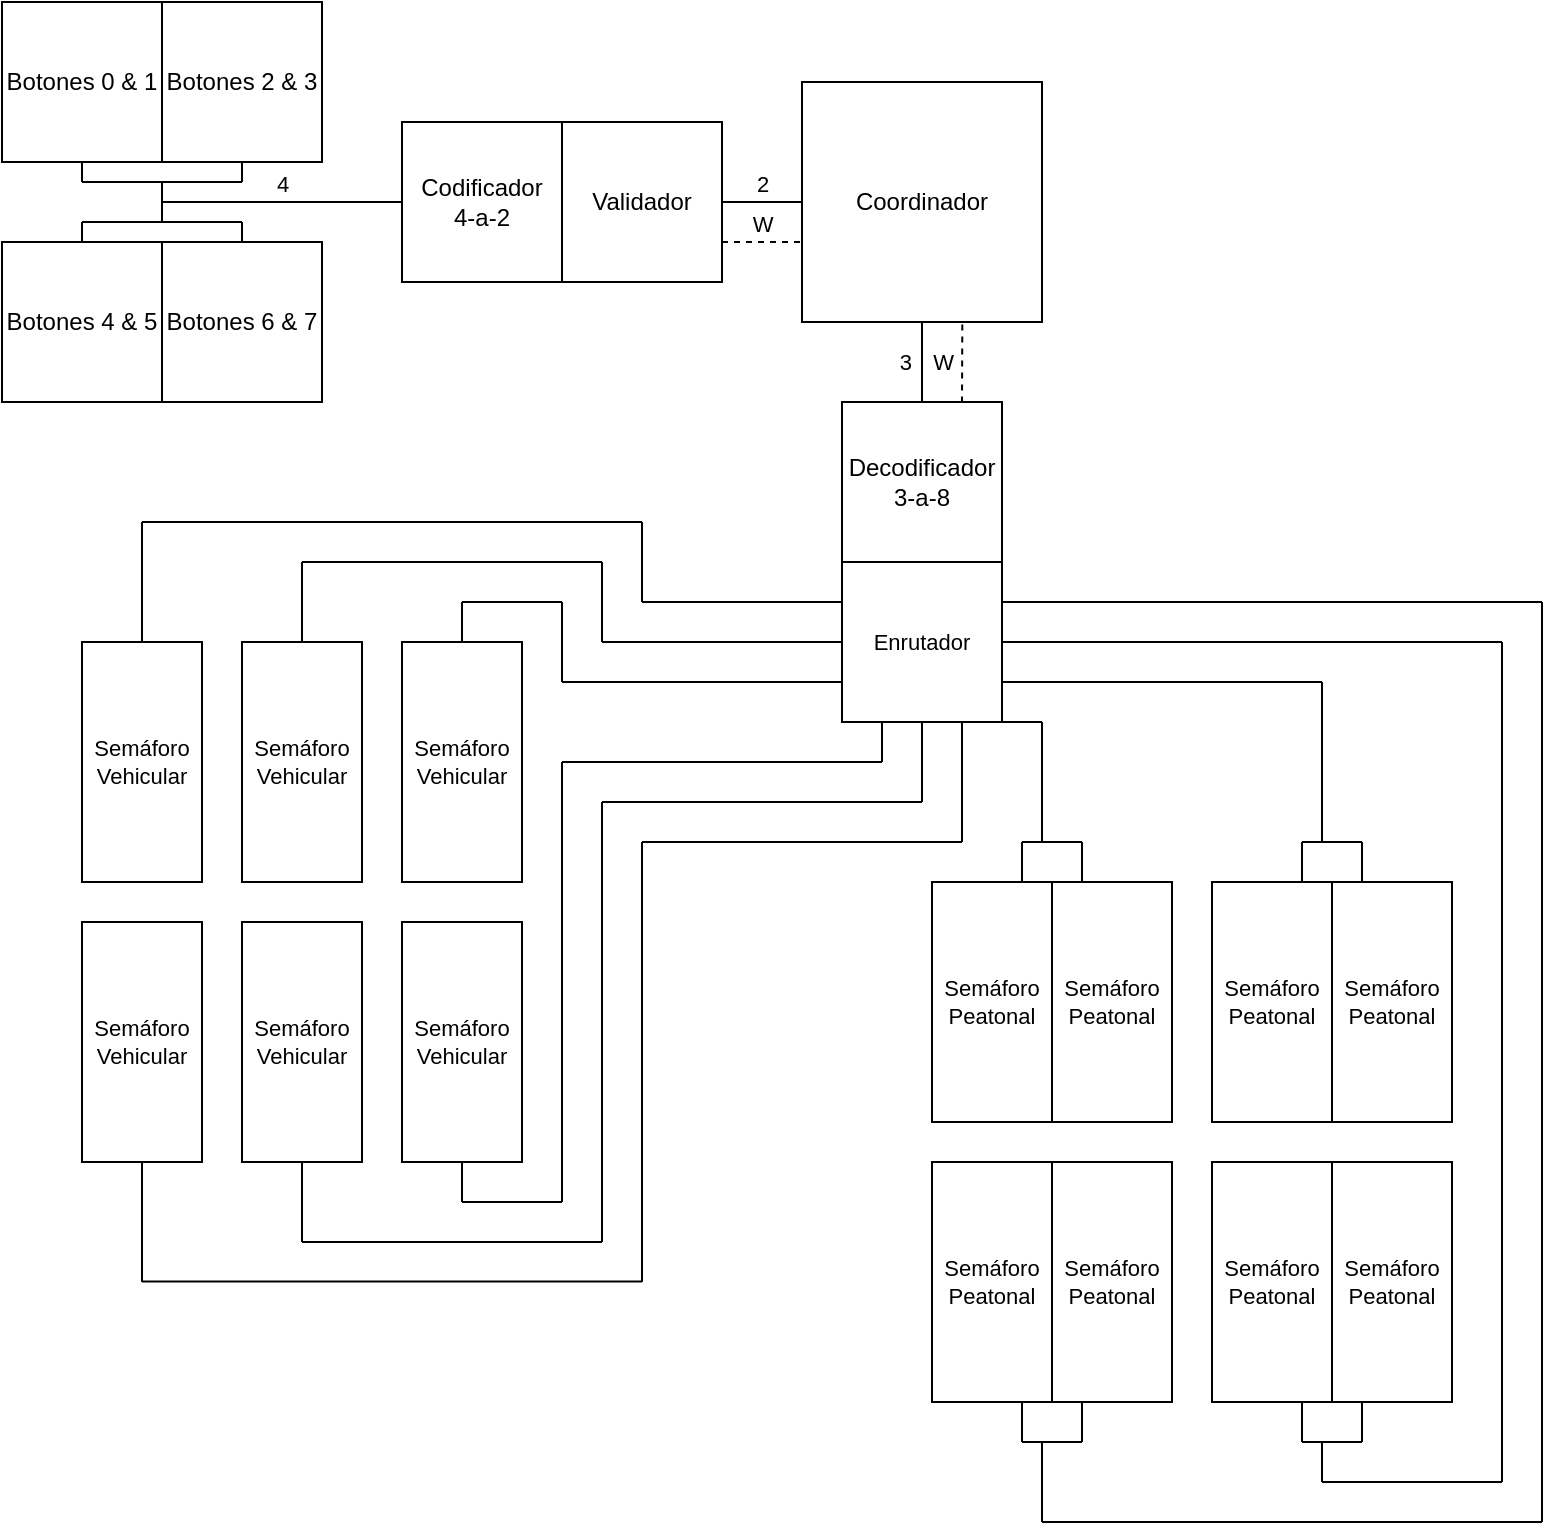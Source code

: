 <mxfile version="17.4.2" type="device" pages="2"><diagram id="WTFn31KKH-crRLK_lEG5" name="Sistema"><mxGraphModel dx="1102" dy="905" grid="1" gridSize="10" guides="1" tooltips="1" connect="1" arrows="1" fold="1" page="1" pageScale="1" pageWidth="1169" pageHeight="827" math="0" shadow="0"><root><mxCell id="0"/><mxCell id="1" parent="0"/><mxCell id="8PBOCJxvT_-F2D38ToNz-2" value="Botones 0 &amp;amp; 1" style="whiteSpace=wrap;html=1;aspect=fixed;strokeColor=#000000;" parent="1" vertex="1"><mxGeometry x="199" y="33" width="80" height="80" as="geometry"/></mxCell><mxCell id="8PBOCJxvT_-F2D38ToNz-3" value="Botones&amp;nbsp;2 &amp;amp; 3" style="whiteSpace=wrap;html=1;aspect=fixed;strokeColor=#000000;" parent="1" vertex="1"><mxGeometry x="279" y="33" width="80" height="80" as="geometry"/></mxCell><mxCell id="8PBOCJxvT_-F2D38ToNz-4" value="Botones&amp;nbsp;4 &amp;amp; 5" style="whiteSpace=wrap;html=1;aspect=fixed;strokeColor=#000000;" parent="1" vertex="1"><mxGeometry x="199" y="153" width="80" height="80" as="geometry"/></mxCell><mxCell id="8PBOCJxvT_-F2D38ToNz-5" value="Botones&amp;nbsp;6 &amp;amp; 7" style="whiteSpace=wrap;html=1;aspect=fixed;strokeColor=#000000;" parent="1" vertex="1"><mxGeometry x="279" y="153" width="80" height="80" as="geometry"/></mxCell><mxCell id="8PBOCJxvT_-F2D38ToNz-6" value="" style="endArrow=none;html=1;rounded=0;entryX=0.5;entryY=1;entryDx=0;entryDy=0;strokeColor=#000000;" parent="1" target="8PBOCJxvT_-F2D38ToNz-2" edge="1"><mxGeometry width="50" height="50" relative="1" as="geometry"><mxPoint x="239" y="123" as="sourcePoint"/><mxPoint x="169" y="113" as="targetPoint"/></mxGeometry></mxCell><mxCell id="8PBOCJxvT_-F2D38ToNz-7" value="" style="endArrow=none;html=1;rounded=0;entryX=0.5;entryY=1;entryDx=0;entryDy=0;strokeColor=#000000;" parent="1" target="8PBOCJxvT_-F2D38ToNz-3" edge="1"><mxGeometry width="50" height="50" relative="1" as="geometry"><mxPoint x="319" y="123" as="sourcePoint"/><mxPoint x="318.71" y="123" as="targetPoint"/></mxGeometry></mxCell><mxCell id="8PBOCJxvT_-F2D38ToNz-8" value="" style="endArrow=none;html=1;rounded=0;exitX=0.5;exitY=0;exitDx=0;exitDy=0;strokeColor=#000000;" parent="1" source="8PBOCJxvT_-F2D38ToNz-4" edge="1"><mxGeometry width="50" height="50" relative="1" as="geometry"><mxPoint x="259" y="143" as="sourcePoint"/><mxPoint x="239" y="143" as="targetPoint"/></mxGeometry></mxCell><mxCell id="8PBOCJxvT_-F2D38ToNz-9" value="" style="endArrow=none;html=1;rounded=0;exitX=0.5;exitY=0;exitDx=0;exitDy=0;strokeColor=#000000;" parent="1" source="8PBOCJxvT_-F2D38ToNz-5" edge="1"><mxGeometry width="50" height="50" relative="1" as="geometry"><mxPoint x="269" y="153" as="sourcePoint"/><mxPoint x="319" y="143" as="targetPoint"/></mxGeometry></mxCell><mxCell id="8PBOCJxvT_-F2D38ToNz-11" value="4" style="endArrow=none;html=1;rounded=0;verticalAlign=bottom;entryX=0;entryY=0.5;entryDx=0;entryDy=0;strokeColor=#000000;" parent="1" target="8PBOCJxvT_-F2D38ToNz-20" edge="1"><mxGeometry width="50" height="50" relative="1" as="geometry"><mxPoint x="279" y="133" as="sourcePoint"/><mxPoint x="429" y="133" as="targetPoint"/></mxGeometry></mxCell><mxCell id="8PBOCJxvT_-F2D38ToNz-12" value="Validador" style="whiteSpace=wrap;html=1;aspect=fixed;strokeColor=#000000;" parent="1" vertex="1"><mxGeometry x="479" y="93" width="80" height="80" as="geometry"/></mxCell><mxCell id="8PBOCJxvT_-F2D38ToNz-14" value="Coordinador" style="whiteSpace=wrap;html=1;aspect=fixed;strokeColor=#000000;" parent="1" vertex="1"><mxGeometry x="599" y="73" width="120" height="120" as="geometry"/></mxCell><mxCell id="8PBOCJxvT_-F2D38ToNz-16" value="2" style="endArrow=none;html=1;rounded=0;exitX=1;exitY=0.5;exitDx=0;exitDy=0;verticalAlign=bottom;entryX=0;entryY=0.5;entryDx=0;entryDy=0;strokeColor=#000000;" parent="1" source="8PBOCJxvT_-F2D38ToNz-12" target="8PBOCJxvT_-F2D38ToNz-14" edge="1"><mxGeometry width="50" height="50" relative="1" as="geometry"><mxPoint x="539" y="133" as="sourcePoint"/><mxPoint x="599" y="153" as="targetPoint"/></mxGeometry></mxCell><mxCell id="8PBOCJxvT_-F2D38ToNz-20" value="&lt;span style=&quot;font-family: &amp;#34;helvetica&amp;#34; ; font-size: 12px ; font-style: normal ; font-weight: 400 ; letter-spacing: normal ; text-align: center ; text-indent: 0px ; text-transform: none ; word-spacing: 0px ; display: inline ; float: none&quot;&gt;&lt;font color=&quot;#000000&quot;&gt;Codificador&lt;br&gt;4-a-2&lt;/font&gt;&lt;/span&gt;" style="whiteSpace=wrap;html=1;aspect=fixed;fontColor=#FFFFFF;strokeColor=#000000;" parent="1" vertex="1"><mxGeometry x="399" y="93" width="80" height="80" as="geometry"/></mxCell><mxCell id="8PBOCJxvT_-F2D38ToNz-21" value="" style="endArrow=none;html=1;rounded=0;strokeColor=#000000;" parent="1" edge="1"><mxGeometry width="50" height="50" relative="1" as="geometry"><mxPoint x="239" y="123" as="sourcePoint"/><mxPoint x="279" y="123" as="targetPoint"/></mxGeometry></mxCell><mxCell id="8PBOCJxvT_-F2D38ToNz-22" value="" style="endArrow=none;html=1;rounded=0;strokeColor=#000000;" parent="1" edge="1"><mxGeometry width="50" height="50" relative="1" as="geometry"><mxPoint x="239" y="143" as="sourcePoint"/><mxPoint x="279" y="143" as="targetPoint"/></mxGeometry></mxCell><mxCell id="8PBOCJxvT_-F2D38ToNz-23" value="" style="endArrow=none;html=1;rounded=0;strokeColor=#000000;" parent="1" edge="1"><mxGeometry width="50" height="50" relative="1" as="geometry"><mxPoint x="279" y="123" as="sourcePoint"/><mxPoint x="319" y="123" as="targetPoint"/></mxGeometry></mxCell><mxCell id="8PBOCJxvT_-F2D38ToNz-24" value="" style="endArrow=none;html=1;rounded=0;strokeColor=#000000;" parent="1" edge="1"><mxGeometry width="50" height="50" relative="1" as="geometry"><mxPoint x="279" y="143" as="sourcePoint"/><mxPoint x="319" y="143" as="targetPoint"/></mxGeometry></mxCell><mxCell id="8PBOCJxvT_-F2D38ToNz-25" value="" style="endArrow=none;html=1;rounded=0;strokeColor=#000000;" parent="1" edge="1"><mxGeometry width="50" height="50" relative="1" as="geometry"><mxPoint x="279" y="143" as="sourcePoint"/><mxPoint x="279" y="123" as="targetPoint"/></mxGeometry></mxCell><mxCell id="8PBOCJxvT_-F2D38ToNz-26" value="Decodificador 3x8" style="whiteSpace=wrap;html=1;aspect=fixed;strokeColor=#000000;" parent="1" vertex="1"><mxGeometry x="619" y="233" width="80" height="80" as="geometry"/></mxCell><mxCell id="8PBOCJxvT_-F2D38ToNz-28" value="3" style="endArrow=none;html=1;rounded=0;exitX=0.5;exitY=0;exitDx=0;exitDy=0;verticalAlign=middle;entryX=0.5;entryY=1;entryDx=0;entryDy=0;labelPosition=left;verticalLabelPosition=middle;align=right;horizontal=1;spacingRight=4;strokeColor=#000000;" parent="1" source="8PBOCJxvT_-F2D38ToNz-26" target="8PBOCJxvT_-F2D38ToNz-14" edge="1"><mxGeometry width="50" height="50" relative="1" as="geometry"><mxPoint x="619" y="253.04" as="sourcePoint"/><mxPoint x="699" y="253.04" as="targetPoint"/></mxGeometry></mxCell><mxCell id="8PBOCJxvT_-F2D38ToNz-31" value="W" style="endArrow=none;dashed=1;html=1;rounded=0;exitX=1;exitY=0.75;exitDx=0;exitDy=0;entryX=0;entryY=0.667;entryDx=0;entryDy=0;entryPerimeter=0;verticalAlign=bottom;strokeColor=#000000;" parent="1" source="8PBOCJxvT_-F2D38ToNz-12" target="8PBOCJxvT_-F2D38ToNz-14" edge="1"><mxGeometry width="50" height="50" relative="1" as="geometry"><mxPoint x="569" y="163" as="sourcePoint"/><mxPoint x="589" y="163" as="targetPoint"/></mxGeometry></mxCell><mxCell id="8PBOCJxvT_-F2D38ToNz-39" value="W" style="endArrow=none;dashed=1;html=1;rounded=0;fontSize=11;entryX=0.75;entryY=0;entryDx=0;entryDy=0;exitX=0.668;exitY=1.01;exitDx=0;exitDy=0;exitPerimeter=0;labelPosition=left;verticalLabelPosition=middle;align=right;verticalAlign=middle;spacingRight=3;spacingBottom=1;strokeColor=#000000;" parent="1" source="8PBOCJxvT_-F2D38ToNz-14" target="8PBOCJxvT_-F2D38ToNz-26" edge="1"><mxGeometry width="50" height="50" relative="1" as="geometry"><mxPoint x="679" y="203" as="sourcePoint"/><mxPoint x="479" y="183" as="targetPoint"/></mxGeometry></mxCell><mxCell id="8PBOCJxvT_-F2D38ToNz-40" value="Enrutador" style="whiteSpace=wrap;html=1;aspect=fixed;fontSize=11;strokeColor=#000000;" parent="1" vertex="1"><mxGeometry x="619" y="313" width="80" height="80" as="geometry"/></mxCell><mxCell id="8PBOCJxvT_-F2D38ToNz-42" value="Semáforo Peatonal" style="rounded=0;whiteSpace=wrap;html=1;fontSize=11;rotation=90;horizontal=0;strokeColor=#000000;" parent="1" vertex="1"><mxGeometry x="774" y="643" width="120" height="60" as="geometry"/></mxCell><mxCell id="8PBOCJxvT_-F2D38ToNz-57" value="Semáforo Vehicular" style="rounded=0;whiteSpace=wrap;html=1;fontSize=11;rotation=90;horizontal=0;strokeColor=#000000;" parent="1" vertex="1"><mxGeometry x="369" y="523" width="120" height="60" as="geometry"/></mxCell><mxCell id="8PBOCJxvT_-F2D38ToNz-58" value="Semáforo Peatonal" style="rounded=0;whiteSpace=wrap;html=1;fontSize=11;rotation=90;horizontal=0;strokeColor=#000000;" parent="1" vertex="1"><mxGeometry x="834" y="643" width="120" height="60" as="geometry"/></mxCell><mxCell id="8PBOCJxvT_-F2D38ToNz-59" value="Semáforo Peatonal" style="rounded=0;whiteSpace=wrap;html=1;fontSize=11;rotation=90;horizontal=0;strokeColor=#000000;" parent="1" vertex="1"><mxGeometry x="694" y="503" width="120" height="60" as="geometry"/></mxCell><mxCell id="8PBOCJxvT_-F2D38ToNz-60" value="Semáforo Peatonal" style="rounded=0;whiteSpace=wrap;html=1;fontSize=11;rotation=90;horizontal=0;strokeColor=#000000;" parent="1" vertex="1"><mxGeometry x="634" y="503" width="120" height="60" as="geometry"/></mxCell><mxCell id="8PBOCJxvT_-F2D38ToNz-61" value="Semáforo Peatonal" style="rounded=0;whiteSpace=wrap;html=1;fontSize=11;rotation=90;horizontal=0;strokeColor=#000000;" parent="1" vertex="1"><mxGeometry x="774" y="503" width="120" height="60" as="geometry"/></mxCell><mxCell id="8PBOCJxvT_-F2D38ToNz-62" value="Semáforo Peatonal" style="rounded=0;whiteSpace=wrap;html=1;fontSize=11;rotation=90;horizontal=0;strokeColor=#000000;" parent="1" vertex="1"><mxGeometry x="834" y="503" width="120" height="60" as="geometry"/></mxCell><mxCell id="8PBOCJxvT_-F2D38ToNz-63" value="Semáforo Peatonal" style="rounded=0;whiteSpace=wrap;html=1;fontSize=11;rotation=90;horizontal=0;strokeColor=#000000;" parent="1" vertex="1"><mxGeometry x="694" y="643" width="120" height="60" as="geometry"/></mxCell><mxCell id="8PBOCJxvT_-F2D38ToNz-64" value="Semáforo Peatonal" style="rounded=0;whiteSpace=wrap;html=1;fontSize=11;rotation=90;horizontal=0;strokeColor=#000000;" parent="1" vertex="1"><mxGeometry x="634" y="643" width="120" height="60" as="geometry"/></mxCell><mxCell id="8PBOCJxvT_-F2D38ToNz-65" value="Semáforo Vehicular" style="rounded=0;whiteSpace=wrap;html=1;fontSize=11;rotation=90;horizontal=0;strokeColor=#000000;" parent="1" vertex="1"><mxGeometry x="289" y="523" width="120" height="60" as="geometry"/></mxCell><mxCell id="8PBOCJxvT_-F2D38ToNz-66" value="Semáforo Vehicular" style="rounded=0;whiteSpace=wrap;html=1;fontSize=11;rotation=90;horizontal=0;strokeColor=#000000;" parent="1" vertex="1"><mxGeometry x="209" y="523" width="120" height="60" as="geometry"/></mxCell><mxCell id="8PBOCJxvT_-F2D38ToNz-67" value="Semáforo Vehicular" style="rounded=0;whiteSpace=wrap;html=1;fontSize=11;rotation=90;horizontal=0;strokeColor=#000000;" parent="1" vertex="1"><mxGeometry x="369" y="383" width="120" height="60" as="geometry"/></mxCell><mxCell id="8PBOCJxvT_-F2D38ToNz-68" value="Semáforo Vehicular" style="rounded=0;whiteSpace=wrap;html=1;fontSize=11;rotation=90;horizontal=0;strokeColor=#000000;" parent="1" vertex="1"><mxGeometry x="289" y="383" width="120" height="60" as="geometry"/></mxCell><mxCell id="8PBOCJxvT_-F2D38ToNz-69" value="Semáforo Vehicular" style="rounded=0;whiteSpace=wrap;html=1;fontSize=11;rotation=90;horizontal=0;strokeColor=#000000;" parent="1" vertex="1"><mxGeometry x="209" y="383" width="120" height="60" as="geometry"/></mxCell><mxCell id="8PBOCJxvT_-F2D38ToNz-71" value="" style="endArrow=none;html=1;rounded=0;fontSize=11;exitX=1;exitY=0.25;exitDx=0;exitDy=0;strokeColor=#000000;" parent="1" source="8PBOCJxvT_-F2D38ToNz-40" edge="1"><mxGeometry width="50" height="50" relative="1" as="geometry"><mxPoint x="599" y="453" as="sourcePoint"/><mxPoint x="969" y="333" as="targetPoint"/></mxGeometry></mxCell><mxCell id="8PBOCJxvT_-F2D38ToNz-72" value="" style="endArrow=none;html=1;rounded=0;fontSize=11;exitX=1;exitY=0.5;exitDx=0;exitDy=0;strokeColor=#000000;" parent="1" source="8PBOCJxvT_-F2D38ToNz-40" edge="1"><mxGeometry width="50" height="50" relative="1" as="geometry"><mxPoint x="709" y="343" as="sourcePoint"/><mxPoint x="949" y="353" as="targetPoint"/></mxGeometry></mxCell><mxCell id="8PBOCJxvT_-F2D38ToNz-73" value="" style="endArrow=none;html=1;rounded=0;fontSize=11;exitX=1;exitY=0.75;exitDx=0;exitDy=0;strokeColor=#000000;" parent="1" source="8PBOCJxvT_-F2D38ToNz-40" edge="1"><mxGeometry width="50" height="50" relative="1" as="geometry"><mxPoint x="719" y="373" as="sourcePoint"/><mxPoint x="859" y="373" as="targetPoint"/></mxGeometry></mxCell><mxCell id="8PBOCJxvT_-F2D38ToNz-74" value="" style="endArrow=none;html=1;rounded=0;fontSize=11;exitX=1;exitY=1;exitDx=0;exitDy=0;strokeColor=#000000;" parent="1" source="8PBOCJxvT_-F2D38ToNz-40" edge="1"><mxGeometry width="50" height="50" relative="1" as="geometry"><mxPoint x="706" y="393" as="sourcePoint"/><mxPoint x="719" y="393" as="targetPoint"/></mxGeometry></mxCell><mxCell id="8PBOCJxvT_-F2D38ToNz-75" value="" style="endArrow=none;html=1;rounded=0;fontSize=11;strokeColor=#000000;" parent="1" edge="1"><mxGeometry width="50" height="50" relative="1" as="geometry"><mxPoint x="719" y="453" as="sourcePoint"/><mxPoint x="719" y="393" as="targetPoint"/></mxGeometry></mxCell><mxCell id="8PBOCJxvT_-F2D38ToNz-77" value="" style="endArrow=none;html=1;rounded=0;fontSize=11;exitX=0;exitY=0.25;exitDx=0;exitDy=0;strokeColor=#000000;" parent="1" source="8PBOCJxvT_-F2D38ToNz-60" edge="1"><mxGeometry width="50" height="50" relative="1" as="geometry"><mxPoint x="709" y="493" as="sourcePoint"/><mxPoint x="709" y="453" as="targetPoint"/></mxGeometry></mxCell><mxCell id="8PBOCJxvT_-F2D38ToNz-78" value="" style="endArrow=none;html=1;rounded=0;fontSize=11;strokeColor=#000000;" parent="1" edge="1"><mxGeometry width="50" height="50" relative="1" as="geometry"><mxPoint x="719" y="453" as="sourcePoint"/><mxPoint x="709" y="453" as="targetPoint"/></mxGeometry></mxCell><mxCell id="8PBOCJxvT_-F2D38ToNz-79" value="" style="endArrow=none;html=1;rounded=0;fontSize=11;strokeColor=#000000;" parent="1" edge="1"><mxGeometry width="50" height="50" relative="1" as="geometry"><mxPoint x="719" y="453" as="sourcePoint"/><mxPoint x="739" y="453" as="targetPoint"/></mxGeometry></mxCell><mxCell id="8PBOCJxvT_-F2D38ToNz-80" value="" style="endArrow=none;html=1;rounded=0;fontSize=11;exitX=0;exitY=0.75;exitDx=0;exitDy=0;strokeColor=#000000;" parent="1" source="8PBOCJxvT_-F2D38ToNz-59" edge="1"><mxGeometry width="50" height="50" relative="1" as="geometry"><mxPoint x="709" y="493" as="sourcePoint"/><mxPoint x="739" y="453" as="targetPoint"/></mxGeometry></mxCell><mxCell id="8PBOCJxvT_-F2D38ToNz-81" value="" style="endArrow=none;html=1;rounded=0;fontSize=11;exitX=0;exitY=0.25;exitDx=0;exitDy=0;strokeColor=#000000;" parent="1" source="8PBOCJxvT_-F2D38ToNz-61" edge="1"><mxGeometry width="50" height="50" relative="1" as="geometry"><mxPoint x="789" y="443" as="sourcePoint"/><mxPoint x="849" y="453" as="targetPoint"/></mxGeometry></mxCell><mxCell id="8PBOCJxvT_-F2D38ToNz-82" value="" style="endArrow=none;html=1;rounded=0;fontSize=11;exitX=0;exitY=0.75;exitDx=0;exitDy=0;strokeColor=#000000;" parent="1" source="8PBOCJxvT_-F2D38ToNz-62" edge="1"><mxGeometry width="50" height="50" relative="1" as="geometry"><mxPoint x="879" y="468" as="sourcePoint"/><mxPoint x="879" y="453" as="targetPoint"/></mxGeometry></mxCell><mxCell id="8PBOCJxvT_-F2D38ToNz-84" value="" style="endArrow=none;html=1;rounded=0;fontSize=11;strokeColor=#000000;" parent="1" edge="1"><mxGeometry width="50" height="50" relative="1" as="geometry"><mxPoint x="859" y="453" as="sourcePoint"/><mxPoint x="859" y="373" as="targetPoint"/></mxGeometry></mxCell><mxCell id="8PBOCJxvT_-F2D38ToNz-85" value="" style="endArrow=none;html=1;rounded=0;fontSize=11;strokeColor=#000000;" parent="1" edge="1"><mxGeometry width="50" height="50" relative="1" as="geometry"><mxPoint x="859" y="453" as="sourcePoint"/><mxPoint x="849" y="453" as="targetPoint"/></mxGeometry></mxCell><mxCell id="8PBOCJxvT_-F2D38ToNz-86" value="" style="endArrow=none;html=1;rounded=0;fontSize=11;strokeColor=#000000;" parent="1" edge="1"><mxGeometry width="50" height="50" relative="1" as="geometry"><mxPoint x="879" y="453" as="sourcePoint"/><mxPoint x="859" y="453" as="targetPoint"/></mxGeometry></mxCell><mxCell id="8PBOCJxvT_-F2D38ToNz-87" value="" style="endArrow=none;html=1;rounded=0;fontSize=11;exitX=1;exitY=0.25;exitDx=0;exitDy=0;strokeColor=#000000;" parent="1" source="8PBOCJxvT_-F2D38ToNz-64" edge="1"><mxGeometry width="50" height="50" relative="1" as="geometry"><mxPoint x="649" y="663" as="sourcePoint"/><mxPoint x="709" y="753" as="targetPoint"/></mxGeometry></mxCell><mxCell id="8PBOCJxvT_-F2D38ToNz-88" value="" style="endArrow=none;html=1;rounded=0;fontSize=11;entryX=1;entryY=0.75;entryDx=0;entryDy=0;strokeColor=#000000;" parent="1" target="8PBOCJxvT_-F2D38ToNz-63" edge="1"><mxGeometry width="50" height="50" relative="1" as="geometry"><mxPoint x="739" y="753" as="sourcePoint"/><mxPoint x="699" y="613" as="targetPoint"/></mxGeometry></mxCell><mxCell id="8PBOCJxvT_-F2D38ToNz-89" value="" style="endArrow=none;html=1;rounded=0;fontSize=11;strokeColor=#000000;" parent="1" edge="1"><mxGeometry width="50" height="50" relative="1" as="geometry"><mxPoint x="709" y="753" as="sourcePoint"/><mxPoint x="739" y="753" as="targetPoint"/></mxGeometry></mxCell><mxCell id="8PBOCJxvT_-F2D38ToNz-90" value="" style="endArrow=none;html=1;rounded=0;fontSize=11;exitX=1;exitY=0.25;exitDx=0;exitDy=0;strokeColor=#000000;" parent="1" source="8PBOCJxvT_-F2D38ToNz-42" edge="1"><mxGeometry width="50" height="50" relative="1" as="geometry"><mxPoint x="649" y="663" as="sourcePoint"/><mxPoint x="849" y="753" as="targetPoint"/></mxGeometry></mxCell><mxCell id="8PBOCJxvT_-F2D38ToNz-92" value="" style="endArrow=none;html=1;rounded=0;fontSize=11;entryX=1;entryY=0.75;entryDx=0;entryDy=0;strokeColor=#000000;" parent="1" target="8PBOCJxvT_-F2D38ToNz-58" edge="1"><mxGeometry width="50" height="50" relative="1" as="geometry"><mxPoint x="879" y="753" as="sourcePoint"/><mxPoint x="829" y="633" as="targetPoint"/></mxGeometry></mxCell><mxCell id="8PBOCJxvT_-F2D38ToNz-93" value="" style="endArrow=none;html=1;rounded=0;fontSize=11;strokeColor=#000000;" parent="1" edge="1"><mxGeometry width="50" height="50" relative="1" as="geometry"><mxPoint x="849" y="753" as="sourcePoint"/><mxPoint x="879" y="753" as="targetPoint"/></mxGeometry></mxCell><mxCell id="8PBOCJxvT_-F2D38ToNz-94" value="" style="endArrow=none;html=1;rounded=0;fontSize=11;strokeColor=#000000;" parent="1" edge="1"><mxGeometry width="50" height="50" relative="1" as="geometry"><mxPoint x="949" y="773" as="sourcePoint"/><mxPoint x="949" y="353" as="targetPoint"/></mxGeometry></mxCell><mxCell id="8PBOCJxvT_-F2D38ToNz-95" value="" style="endArrow=none;html=1;rounded=0;fontSize=11;strokeColor=#000000;" parent="1" edge="1"><mxGeometry width="50" height="50" relative="1" as="geometry"><mxPoint x="859" y="773" as="sourcePoint"/><mxPoint x="859" y="753" as="targetPoint"/></mxGeometry></mxCell><mxCell id="8PBOCJxvT_-F2D38ToNz-96" value="" style="endArrow=none;html=1;rounded=0;fontSize=11;strokeColor=#000000;" parent="1" edge="1"><mxGeometry width="50" height="50" relative="1" as="geometry"><mxPoint x="949" y="773" as="sourcePoint"/><mxPoint x="859" y="773" as="targetPoint"/></mxGeometry></mxCell><mxCell id="8PBOCJxvT_-F2D38ToNz-97" value="" style="endArrow=none;html=1;rounded=0;fontSize=11;strokeColor=#000000;" parent="1" edge="1"><mxGeometry width="50" height="50" relative="1" as="geometry"><mxPoint x="969" y="793" as="sourcePoint"/><mxPoint x="969" y="333" as="targetPoint"/></mxGeometry></mxCell><mxCell id="8PBOCJxvT_-F2D38ToNz-98" value="" style="endArrow=none;html=1;rounded=0;fontSize=11;strokeColor=#000000;" parent="1" edge="1"><mxGeometry width="50" height="50" relative="1" as="geometry"><mxPoint x="719" y="793" as="sourcePoint"/><mxPoint x="719" y="753" as="targetPoint"/></mxGeometry></mxCell><mxCell id="8PBOCJxvT_-F2D38ToNz-99" value="" style="endArrow=none;html=1;rounded=0;fontSize=11;strokeColor=#000000;" parent="1" edge="1"><mxGeometry width="50" height="50" relative="1" as="geometry"><mxPoint x="719" y="793" as="sourcePoint"/><mxPoint x="969" y="793" as="targetPoint"/></mxGeometry></mxCell><mxCell id="8PBOCJxvT_-F2D38ToNz-101" value="" style="endArrow=none;html=1;rounded=0;fontSize=11;exitX=0;exitY=0.5;exitDx=0;exitDy=0;strokeColor=#000000;" parent="1" source="8PBOCJxvT_-F2D38ToNz-67" edge="1"><mxGeometry width="50" height="50" relative="1" as="geometry"><mxPoint x="519" y="433" as="sourcePoint"/><mxPoint x="429" y="333" as="targetPoint"/></mxGeometry></mxCell><mxCell id="8PBOCJxvT_-F2D38ToNz-102" value="" style="endArrow=none;html=1;rounded=0;fontSize=11;exitX=0;exitY=0.5;exitDx=0;exitDy=0;strokeColor=#000000;" parent="1" source="8PBOCJxvT_-F2D38ToNz-68" edge="1"><mxGeometry width="50" height="50" relative="1" as="geometry"><mxPoint x="359" y="338" as="sourcePoint"/><mxPoint x="349" y="313" as="targetPoint"/></mxGeometry></mxCell><mxCell id="8PBOCJxvT_-F2D38ToNz-103" value="" style="endArrow=none;html=1;rounded=0;fontSize=11;exitX=0;exitY=0.5;exitDx=0;exitDy=0;strokeColor=#000000;" parent="1" source="8PBOCJxvT_-F2D38ToNz-69" edge="1"><mxGeometry width="50" height="50" relative="1" as="geometry"><mxPoint x="269" y="338" as="sourcePoint"/><mxPoint x="269" y="293" as="targetPoint"/></mxGeometry></mxCell><mxCell id="8PBOCJxvT_-F2D38ToNz-104" value="" style="endArrow=none;html=1;rounded=0;fontSize=11;entryX=1;entryY=0.5;entryDx=0;entryDy=0;strokeColor=#000000;" parent="1" target="8PBOCJxvT_-F2D38ToNz-66" edge="1"><mxGeometry width="50" height="50" relative="1" as="geometry"><mxPoint x="269" y="673" as="sourcePoint"/><mxPoint x="268.58" y="623" as="targetPoint"/></mxGeometry></mxCell><mxCell id="8PBOCJxvT_-F2D38ToNz-105" value="" style="endArrow=none;html=1;rounded=0;fontSize=11;exitX=1;exitY=0.5;exitDx=0;exitDy=0;strokeColor=#000000;" parent="1" source="8PBOCJxvT_-F2D38ToNz-65" edge="1"><mxGeometry width="50" height="50" relative="1" as="geometry"><mxPoint x="419" y="533" as="sourcePoint"/><mxPoint x="349" y="653" as="targetPoint"/></mxGeometry></mxCell><mxCell id="8PBOCJxvT_-F2D38ToNz-106" value="" style="endArrow=none;html=1;rounded=0;fontSize=11;exitX=1;exitY=0.5;exitDx=0;exitDy=0;strokeColor=#000000;" parent="1" source="8PBOCJxvT_-F2D38ToNz-57" edge="1"><mxGeometry width="50" height="50" relative="1" as="geometry"><mxPoint x="419" y="533" as="sourcePoint"/><mxPoint x="429" y="633" as="targetPoint"/></mxGeometry></mxCell><mxCell id="8PBOCJxvT_-F2D38ToNz-107" value="" style="endArrow=none;html=1;rounded=0;fontSize=11;entryX=0;entryY=0.75;entryDx=0;entryDy=0;strokeColor=#000000;" parent="1" target="8PBOCJxvT_-F2D38ToNz-40" edge="1"><mxGeometry width="50" height="50" relative="1" as="geometry"><mxPoint x="479" y="373" as="sourcePoint"/><mxPoint x="599" y="333" as="targetPoint"/></mxGeometry></mxCell><mxCell id="8PBOCJxvT_-F2D38ToNz-108" value="" style="endArrow=none;html=1;rounded=0;fontSize=11;strokeColor=#000000;" parent="1" edge="1"><mxGeometry width="50" height="50" relative="1" as="geometry"><mxPoint x="479" y="333" as="sourcePoint"/><mxPoint x="429" y="333" as="targetPoint"/></mxGeometry></mxCell><mxCell id="8PBOCJxvT_-F2D38ToNz-109" value="" style="endArrow=none;html=1;rounded=0;fontSize=11;strokeColor=#000000;" parent="1" edge="1"><mxGeometry width="50" height="50" relative="1" as="geometry"><mxPoint x="479" y="373" as="sourcePoint"/><mxPoint x="479" y="333" as="targetPoint"/></mxGeometry></mxCell><mxCell id="8PBOCJxvT_-F2D38ToNz-110" value="" style="endArrow=none;html=1;rounded=0;fontSize=11;entryX=0;entryY=0.5;entryDx=0;entryDy=0;strokeColor=#000000;" parent="1" target="8PBOCJxvT_-F2D38ToNz-40" edge="1"><mxGeometry width="50" height="50" relative="1" as="geometry"><mxPoint x="499" y="353" as="sourcePoint"/><mxPoint x="469" y="393" as="targetPoint"/></mxGeometry></mxCell><mxCell id="8PBOCJxvT_-F2D38ToNz-111" value="" style="endArrow=none;html=1;rounded=0;fontSize=11;strokeColor=#000000;" parent="1" edge="1"><mxGeometry width="50" height="50" relative="1" as="geometry"><mxPoint x="499" y="313" as="sourcePoint"/><mxPoint x="499" y="353" as="targetPoint"/></mxGeometry></mxCell><mxCell id="8PBOCJxvT_-F2D38ToNz-112" value="" style="endArrow=none;html=1;rounded=0;fontSize=11;strokeColor=#000000;" parent="1" edge="1"><mxGeometry width="50" height="50" relative="1" as="geometry"><mxPoint x="499" y="313" as="sourcePoint"/><mxPoint x="349" y="313" as="targetPoint"/></mxGeometry></mxCell><mxCell id="8PBOCJxvT_-F2D38ToNz-113" value="" style="endArrow=none;html=1;rounded=0;fontSize=11;strokeColor=#000000;" parent="1" edge="1"><mxGeometry width="50" height="50" relative="1" as="geometry"><mxPoint x="519" y="293" as="sourcePoint"/><mxPoint x="269" y="293" as="targetPoint"/></mxGeometry></mxCell><mxCell id="8PBOCJxvT_-F2D38ToNz-114" value="" style="endArrow=none;html=1;rounded=0;fontSize=11;strokeColor=#000000;" parent="1" edge="1"><mxGeometry width="50" height="50" relative="1" as="geometry"><mxPoint x="519" y="333" as="sourcePoint"/><mxPoint x="519" y="293" as="targetPoint"/></mxGeometry></mxCell><mxCell id="8PBOCJxvT_-F2D38ToNz-115" value="" style="endArrow=none;html=1;rounded=0;fontSize=11;exitX=0;exitY=0.25;exitDx=0;exitDy=0;strokeColor=#000000;" parent="1" source="8PBOCJxvT_-F2D38ToNz-40" edge="1"><mxGeometry width="50" height="50" relative="1" as="geometry"><mxPoint x="419" y="443" as="sourcePoint"/><mxPoint x="519" y="333" as="targetPoint"/></mxGeometry></mxCell><mxCell id="8PBOCJxvT_-F2D38ToNz-116" value="" style="endArrow=none;html=1;rounded=0;fontSize=11;entryX=0.25;entryY=1;entryDx=0;entryDy=0;strokeColor=#000000;" parent="1" target="8PBOCJxvT_-F2D38ToNz-40" edge="1"><mxGeometry width="50" height="50" relative="1" as="geometry"><mxPoint x="639" y="413" as="sourcePoint"/><mxPoint x="469" y="393" as="targetPoint"/></mxGeometry></mxCell><mxCell id="8PBOCJxvT_-F2D38ToNz-117" value="" style="endArrow=none;html=1;rounded=0;fontSize=11;entryX=0.5;entryY=1;entryDx=0;entryDy=0;strokeColor=#000000;" parent="1" target="8PBOCJxvT_-F2D38ToNz-40" edge="1"><mxGeometry width="50" height="50" relative="1" as="geometry"><mxPoint x="659" y="433" as="sourcePoint"/><mxPoint x="469" y="393" as="targetPoint"/></mxGeometry></mxCell><mxCell id="8PBOCJxvT_-F2D38ToNz-118" value="" style="endArrow=none;html=1;rounded=0;fontSize=11;entryX=0.75;entryY=1;entryDx=0;entryDy=0;strokeColor=#000000;" parent="1" target="8PBOCJxvT_-F2D38ToNz-40" edge="1"><mxGeometry width="50" height="50" relative="1" as="geometry"><mxPoint x="679" y="453" as="sourcePoint"/><mxPoint x="469" y="393" as="targetPoint"/></mxGeometry></mxCell><mxCell id="8PBOCJxvT_-F2D38ToNz-119" value="" style="endArrow=none;html=1;rounded=0;fontSize=11;strokeColor=#000000;" parent="1" edge="1"><mxGeometry width="50" height="50" relative="1" as="geometry"><mxPoint x="479" y="413" as="sourcePoint"/><mxPoint x="639" y="413" as="targetPoint"/></mxGeometry></mxCell><mxCell id="8PBOCJxvT_-F2D38ToNz-120" value="" style="endArrow=none;html=1;rounded=0;fontSize=11;strokeColor=#000000;" parent="1" edge="1"><mxGeometry width="50" height="50" relative="1" as="geometry"><mxPoint x="479" y="633" as="sourcePoint"/><mxPoint x="479" y="413" as="targetPoint"/></mxGeometry></mxCell><mxCell id="8PBOCJxvT_-F2D38ToNz-121" value="" style="endArrow=none;html=1;rounded=0;fontSize=11;strokeColor=#000000;" parent="1" edge="1"><mxGeometry width="50" height="50" relative="1" as="geometry"><mxPoint x="429" y="633" as="sourcePoint"/><mxPoint x="479" y="633" as="targetPoint"/></mxGeometry></mxCell><mxCell id="8PBOCJxvT_-F2D38ToNz-122" value="" style="endArrow=none;html=1;rounded=0;fontSize=11;strokeColor=#000000;" parent="1" edge="1"><mxGeometry width="50" height="50" relative="1" as="geometry"><mxPoint x="499" y="433" as="sourcePoint"/><mxPoint x="659" y="433" as="targetPoint"/></mxGeometry></mxCell><mxCell id="8PBOCJxvT_-F2D38ToNz-123" value="" style="endArrow=none;html=1;rounded=0;fontSize=11;strokeColor=#000000;" parent="1" edge="1"><mxGeometry width="50" height="50" relative="1" as="geometry"><mxPoint x="499" y="653" as="sourcePoint"/><mxPoint x="499" y="433" as="targetPoint"/></mxGeometry></mxCell><mxCell id="8PBOCJxvT_-F2D38ToNz-124" value="" style="endArrow=none;html=1;rounded=0;fontSize=11;strokeColor=#000000;" parent="1" edge="1"><mxGeometry width="50" height="50" relative="1" as="geometry"><mxPoint x="349" y="653" as="sourcePoint"/><mxPoint x="499" y="653" as="targetPoint"/></mxGeometry></mxCell><mxCell id="8PBOCJxvT_-F2D38ToNz-125" value="" style="endArrow=none;html=1;rounded=0;fontSize=11;strokeColor=#000000;" parent="1" edge="1"><mxGeometry width="50" height="50" relative="1" as="geometry"><mxPoint x="519" y="453" as="sourcePoint"/><mxPoint x="679" y="453" as="targetPoint"/></mxGeometry></mxCell><mxCell id="8PBOCJxvT_-F2D38ToNz-126" value="" style="endArrow=none;html=1;rounded=0;fontSize=11;strokeColor=#000000;" parent="1" edge="1"><mxGeometry width="50" height="50" relative="1" as="geometry"><mxPoint x="519" y="673" as="sourcePoint"/><mxPoint x="519" y="453" as="targetPoint"/></mxGeometry></mxCell><mxCell id="8PBOCJxvT_-F2D38ToNz-127" value="" style="endArrow=none;html=1;rounded=0;fontSize=11;strokeColor=#000000;" parent="1" edge="1"><mxGeometry width="50" height="50" relative="1" as="geometry"><mxPoint x="269" y="672.71" as="sourcePoint"/><mxPoint x="519" y="672.71" as="targetPoint"/></mxGeometry></mxCell><mxCell id="BaixQDg8QRoYqCrz7fCL-4" value="Enrutador" style="whiteSpace=wrap;html=1;aspect=fixed;fontSize=11;strokeColor=#000000;" parent="1" vertex="1"><mxGeometry x="619" y="313" width="80" height="80" as="geometry"/></mxCell><mxCell id="BaixQDg8QRoYqCrz7fCL-5" value="Decodificador 3-a-8" style="whiteSpace=wrap;html=1;aspect=fixed;strokeColor=#000000;" parent="1" vertex="1"><mxGeometry x="619" y="233" width="80" height="80" as="geometry"/></mxCell></root></mxGraphModel></diagram><diagram id="elspZmnJ8xMUc1-ONsl7" name="Coordinador"><mxGraphModel dx="1102" dy="905" grid="1" gridSize="10" guides="1" tooltips="1" connect="1" arrows="1" fold="1" page="1" pageScale="1" pageWidth="583" pageHeight="827" math="0" shadow="0"><root><mxCell id="0"/><mxCell id="1" parent="0"/><mxCell id="EbT849Y0R_NEmzRBsyFC-60" style="edgeStyle=orthogonalEdgeStyle;rounded=0;orthogonalLoop=1;jettySize=auto;html=1;entryX=0;entryY=0.5;entryDx=0;entryDy=0;" parent="1" source="-xcStXhg-N_SHKxrH1Nl-12" target="EbT849Y0R_NEmzRBsyFC-56" edge="1"><mxGeometry relative="1" as="geometry"/></mxCell><mxCell id="-xcStXhg-N_SHKxrH1Nl-12" value="" style="strokeWidth=2;html=1;shape=mxgraph.flowchart.start_2;whiteSpace=wrap;fontSize=10;" parent="1" vertex="1"><mxGeometry x="31" y="412" width="30" height="30" as="geometry"/></mxCell><mxCell id="-xcStXhg-N_SHKxrH1Nl-82" style="edgeStyle=orthogonalEdgeStyle;rounded=0;orthogonalLoop=1;jettySize=auto;html=1;entryX=0.507;entryY=-0.037;entryDx=0;entryDy=0;entryPerimeter=0;fontSize=10;" parent="1" source="-xcStXhg-N_SHKxrH1Nl-24" target="-xcStXhg-N_SHKxrH1Nl-80" edge="1"><mxGeometry relative="1" as="geometry"/></mxCell><mxCell id="-xcStXhg-N_SHKxrH1Nl-24" value="Esperar cuatro segundos" style="rounded=0;whiteSpace=wrap;html=1;fontSize=10;" parent="1" vertex="1"><mxGeometry x="432" y="460.5" width="120" height="60" as="geometry"/></mxCell><mxCell id="EbT849Y0R_NEmzRBsyFC-63" style="edgeStyle=orthogonalEdgeStyle;rounded=0;orthogonalLoop=1;jettySize=auto;html=1;entryX=1;entryY=0.5;entryDx=0;entryDy=0;" parent="1" source="-xcStXhg-N_SHKxrH1Nl-35" target="-xcStXhg-N_SHKxrH1Nl-39" edge="1"><mxGeometry relative="1" as="geometry"/></mxCell><mxCell id="-xcStXhg-N_SHKxrH1Nl-35" value="&lt;span&gt;Cambio de luces para semáforos de fase próxima&lt;/span&gt;" style="rounded=0;whiteSpace=wrap;html=1;fontSize=10;" parent="1" vertex="1"><mxGeometry x="327" y="655" width="120" height="60" as="geometry"/></mxCell><mxCell id="-xcStXhg-N_SHKxrH1Nl-73" style="edgeStyle=orthogonalEdgeStyle;rounded=0;orthogonalLoop=1;jettySize=auto;html=1;entryX=0.5;entryY=1;entryDx=0;entryDy=0;fontSize=10;exitX=0;exitY=0.5;exitDx=0;exitDy=0;" parent="1" source="-xcStXhg-N_SHKxrH1Nl-39" target="-xcStXhg-N_SHKxrH1Nl-72" edge="1"><mxGeometry relative="1" as="geometry"/></mxCell><mxCell id="-xcStXhg-N_SHKxrH1Nl-39" value="Esperar 30 segundos" style="rounded=0;whiteSpace=wrap;html=1;fontSize=10;" parent="1" vertex="1"><mxGeometry x="161" y="655" width="120" height="60" as="geometry"/></mxCell><mxCell id="-xcStXhg-N_SHKxrH1Nl-81" style="edgeStyle=orthogonalEdgeStyle;rounded=0;orthogonalLoop=1;jettySize=auto;html=1;entryX=0.5;entryY=0;entryDx=0;entryDy=0;fontSize=10;" parent="1" source="-xcStXhg-N_SHKxrH1Nl-47" target="-xcStXhg-N_SHKxrH1Nl-24" edge="1"><mxGeometry relative="1" as="geometry"/></mxCell><mxCell id="-xcStXhg-N_SHKxrH1Nl-47" value="Cambio de luces para fase actual" style="rounded=0;whiteSpace=wrap;html=1;fontSize=10;" parent="1" vertex="1"><mxGeometry x="432" y="354.5" width="120" height="60" as="geometry"/></mxCell><mxCell id="EbT849Y0R_NEmzRBsyFC-16" value="T" style="edgeStyle=orthogonalEdgeStyle;rounded=0;orthogonalLoop=1;jettySize=auto;html=1;entryX=0.5;entryY=1;entryDx=0;entryDy=0;verticalAlign=middle;labelPosition=left;verticalLabelPosition=middle;align=right;spacingRight=5;" parent="1" source="-xcStXhg-N_SHKxrH1Nl-53" edge="1"><mxGeometry relative="1" as="geometry"><mxPoint x="140" y="254.5" as="targetPoint"/></mxGeometry></mxCell><mxCell id="EbT849Y0R_NEmzRBsyFC-50" style="edgeStyle=orthogonalEdgeStyle;rounded=0;orthogonalLoop=1;jettySize=auto;html=1;entryX=0.5;entryY=1;entryDx=0;entryDy=0;" parent="1" source="-xcStXhg-N_SHKxrH1Nl-53" target="EbT849Y0R_NEmzRBsyFC-37" edge="1"><mxGeometry relative="1" as="geometry"><Array as="points"><mxPoint x="282" y="323"/></Array></mxGeometry></mxCell><mxCell id="-xcStXhg-N_SHKxrH1Nl-53" value="¿Botón duplicado?" style="rhombus;whiteSpace=wrap;html=1;fontSize=10;rounded=0;" parent="1" vertex="1"><mxGeometry x="77.5" y="292" width="125" height="62.5" as="geometry"/></mxCell><mxCell id="EbT849Y0R_NEmzRBsyFC-43" style="edgeStyle=orthogonalEdgeStyle;rounded=0;orthogonalLoop=1;jettySize=auto;html=1;dashed=1;entryX=0;entryY=0.5;entryDx=0;entryDy=0;" parent="1" source="-xcStXhg-N_SHKxrH1Nl-66" target="EbT849Y0R_NEmzRBsyFC-7" edge="1"><mxGeometry relative="1" as="geometry"><mxPoint x="412" y="203" as="targetPoint"/><Array as="points"><mxPoint x="431" y="143"/><mxPoint x="431" y="228"/></Array></mxGeometry></mxCell><mxCell id="EbT849Y0R_NEmzRBsyFC-44" style="edgeStyle=orthogonalEdgeStyle;rounded=0;orthogonalLoop=1;jettySize=auto;html=1;exitX=0.5;exitY=1;exitDx=0;exitDy=0;dashed=1;entryX=0.5;entryY=0;entryDx=0;entryDy=0;" parent="1" source="-xcStXhg-N_SHKxrH1Nl-66" target="EbT849Y0R_NEmzRBsyFC-40" edge="1"><mxGeometry relative="1" as="geometry"><mxPoint x="412" y="260" as="targetPoint"/><Array as="points"><mxPoint x="351" y="235"/><mxPoint x="412" y="235"/></Array></mxGeometry></mxCell><mxCell id="-xcStXhg-N_SHKxrH1Nl-66" value="Fases y Orden" style="shape=parallelogram;html=1;strokeWidth=2;perimeter=parallelogramPerimeter;whiteSpace=wrap;rounded=1;arcSize=12;size=0.23;fontSize=10;" parent="1" vertex="1"><mxGeometry x="301" y="132" width="100" height="60" as="geometry"/></mxCell><mxCell id="EbT849Y0R_NEmzRBsyFC-58" style="edgeStyle=orthogonalEdgeStyle;rounded=0;orthogonalLoop=1;jettySize=auto;html=1;entryX=0.5;entryY=1;entryDx=0;entryDy=0;" parent="1" source="-xcStXhg-N_SHKxrH1Nl-72" target="EbT849Y0R_NEmzRBsyFC-56" edge="1"><mxGeometry relative="1" as="geometry"/></mxCell><mxCell id="-xcStXhg-N_SHKxrH1Nl-72" value="Guardar&lt;br&gt;fase&lt;br&gt;&lt;div&gt;&lt;span&gt;actual&lt;/span&gt;&lt;/div&gt;" style="shape=internalStorage;whiteSpace=wrap;html=1;dx=15;dy=15;rounded=1;arcSize=8;strokeWidth=2;fontSize=10;align=center;verticalAlign=middle;spacingTop=4;spacingLeft=12;" parent="1" vertex="1"><mxGeometry x="105" y="505" width="70" height="70" as="geometry"/></mxCell><mxCell id="EbT849Y0R_NEmzRBsyFC-52" style="edgeStyle=orthogonalEdgeStyle;rounded=0;orthogonalLoop=1;jettySize=auto;html=1;entryX=1;entryY=0.5;entryDx=0;entryDy=0;exitX=0.5;exitY=1;exitDx=0;exitDy=0;" parent="1" source="-xcStXhg-N_SHKxrH1Nl-80" target="-xcStXhg-N_SHKxrH1Nl-35" edge="1"><mxGeometry relative="1" as="geometry"><Array as="points"><mxPoint x="492" y="685"/></Array></mxGeometry></mxCell><mxCell id="-xcStXhg-N_SHKxrH1Nl-80" value="Cambio de luces para fase actual" style="rounded=0;whiteSpace=wrap;html=1;fontSize=10;" parent="1" vertex="1"><mxGeometry x="432" y="560.5" width="120" height="60" as="geometry"/></mxCell><mxCell id="Af4rAy8CmcDYVH0VILHq-1" value="Coordinador" style="text;html=1;align=center;verticalAlign=middle;resizable=0;points=[];autosize=1;strokeColor=none;fillColor=none;" parent="1" vertex="1"><mxGeometry x="10" y="10" width="80" height="20" as="geometry"/></mxCell><mxCell id="EbT849Y0R_NEmzRBsyFC-49" value="T" style="edgeStyle=orthogonalEdgeStyle;rounded=0;orthogonalLoop=1;jettySize=auto;html=1;entryX=0.5;entryY=0;entryDx=0;entryDy=0;verticalAlign=bottom;" parent="1" target="EbT849Y0R_NEmzRBsyFC-37" edge="1"><mxGeometry relative="1" as="geometry"><mxPoint x="202.448" y="223.276" as="sourcePoint"/></mxGeometry></mxCell><mxCell id="EbT849Y0R_NEmzRBsyFC-31" style="edgeStyle=orthogonalEdgeStyle;rounded=0;orthogonalLoop=1;jettySize=auto;html=1;entryX=0.5;entryY=0;entryDx=0;entryDy=0;" parent="1" source="EbT849Y0R_NEmzRBsyFC-7" target="-xcStXhg-N_SHKxrH1Nl-47" edge="1"><mxGeometry relative="1" as="geometry"><mxPoint x="492" y="353" as="targetPoint"/></mxGeometry></mxCell><mxCell id="EbT849Y0R_NEmzRBsyFC-7" value="&lt;div&gt;Guardar&amp;nbsp;&lt;/div&gt;&lt;div&gt;fase prox.&lt;/div&gt;&lt;div&gt;sin paso&lt;/div&gt;&lt;div&gt;peatonal&lt;/div&gt;" style="shape=internalStorage;whiteSpace=wrap;html=1;dx=15;dy=15;rounded=1;arcSize=8;strokeWidth=2;fontSize=10;align=center;verticalAlign=bottom;spacingRight=5;spacingLeft=19;" parent="1" vertex="1"><mxGeometry x="457.0" y="193" width="70" height="70" as="geometry"/></mxCell><mxCell id="EbT849Y0R_NEmzRBsyFC-62" style="edgeStyle=orthogonalEdgeStyle;rounded=0;orthogonalLoop=1;jettySize=auto;html=1;entryX=-0.002;entryY=0.594;entryDx=0;entryDy=0;entryPerimeter=0;" parent="1" source="EbT849Y0R_NEmzRBsyFC-37" target="EbT849Y0R_NEmzRBsyFC-40" edge="1"><mxGeometry relative="1" as="geometry"/></mxCell><mxCell id="EbT849Y0R_NEmzRBsyFC-37" value="Activar escritura de botón" style="rounded=0;whiteSpace=wrap;html=1;fontSize=10;" parent="1" vertex="1"><mxGeometry x="222" y="245" width="120" height="60" as="geometry"/></mxCell><mxCell id="EbT849Y0R_NEmzRBsyFC-41" style="edgeStyle=orthogonalEdgeStyle;rounded=0;orthogonalLoop=1;jettySize=auto;html=1;entryX=0.5;entryY=0;entryDx=0;entryDy=0;exitX=1;exitY=0.5;exitDx=0;exitDy=0;" parent="1" source="EbT849Y0R_NEmzRBsyFC-40" target="-xcStXhg-N_SHKxrH1Nl-47" edge="1"><mxGeometry relative="1" as="geometry"><mxPoint x="492" y="353" as="targetPoint"/></mxGeometry></mxCell><mxCell id="EbT849Y0R_NEmzRBsyFC-40" value="&lt;div&gt;Guardar&amp;nbsp;&lt;/div&gt;&lt;div&gt;fase prox.&lt;/div&gt;&lt;div&gt;con paso&lt;/div&gt;&lt;div&gt;peatonal&lt;/div&gt;" style="shape=internalStorage;whiteSpace=wrap;html=1;dx=15;dy=15;rounded=1;arcSize=8;strokeWidth=2;fontSize=10;align=center;verticalAlign=bottom;spacingRight=5;spacingLeft=19;" parent="1" vertex="1"><mxGeometry x="377.0" y="263" width="70" height="70" as="geometry"/></mxCell><mxCell id="EbT849Y0R_NEmzRBsyFC-59" style="edgeStyle=orthogonalEdgeStyle;rounded=0;orthogonalLoop=1;jettySize=auto;html=1;exitX=0.5;exitY=0;exitDx=0;exitDy=0;entryX=0.5;entryY=1;entryDx=0;entryDy=0;" parent="1" source="EbT849Y0R_NEmzRBsyFC-56" target="-xcStXhg-N_SHKxrH1Nl-53" edge="1"><mxGeometry relative="1" as="geometry"/></mxCell><mxCell id="EbT849Y0R_NEmzRBsyFC-56" value="Actualizar&amp;nbsp;&lt;br&gt;no. de&lt;br&gt;fase de&lt;br&gt;ciclo" style="shape=internalStorage;whiteSpace=wrap;html=1;dx=15;dy=15;rounded=1;arcSize=8;strokeWidth=2;fontSize=10;align=center;verticalAlign=bottom;spacingRight=5;spacingLeft=19;" parent="1" vertex="1"><mxGeometry x="105.0" y="392" width="70" height="70" as="geometry"/></mxCell><mxCell id="EbT849Y0R_NEmzRBsyFC-64" style="edgeStyle=orthogonalEdgeStyle;rounded=0;orthogonalLoop=1;jettySize=auto;html=1;entryX=0.5;entryY=0;entryDx=0;entryDy=0;" parent="1" source="EbT849Y0R_NEmzRBsyFC-57" target="EbT849Y0R_NEmzRBsyFC-7" edge="1"><mxGeometry relative="1" as="geometry"><Array as="points"><mxPoint x="140" y="112"/><mxPoint x="492" y="112"/></Array></mxGeometry></mxCell><mxCell id="EbT849Y0R_NEmzRBsyFC-57" value="¿Fin de ciclo?" style="rhombus;whiteSpace=wrap;html=1;fontSize=10;rounded=0;" parent="1" vertex="1"><mxGeometry x="77.5" y="192" width="125" height="62.5" as="geometry"/></mxCell></root></mxGraphModel></diagram></mxfile>